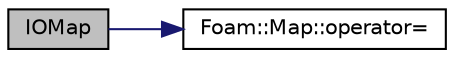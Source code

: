 digraph "IOMap"
{
  bgcolor="transparent";
  edge [fontname="Helvetica",fontsize="10",labelfontname="Helvetica",labelfontsize="10"];
  node [fontname="Helvetica",fontsize="10",shape=record];
  rankdir="LR";
  Node1 [label="IOMap",height=0.2,width=0.4,color="black", fillcolor="grey75", style="filled" fontcolor="black"];
  Node1 -> Node2 [color="midnightblue",fontsize="10",style="solid",fontname="Helvetica"];
  Node2 [label="Foam::Map::operator=",height=0.2,width=0.4,color="black",URL="$classFoam_1_1Map.html#ac4ecdfe1b32425bb340a553f33376196",tooltip="Copy assignment. "];
}
